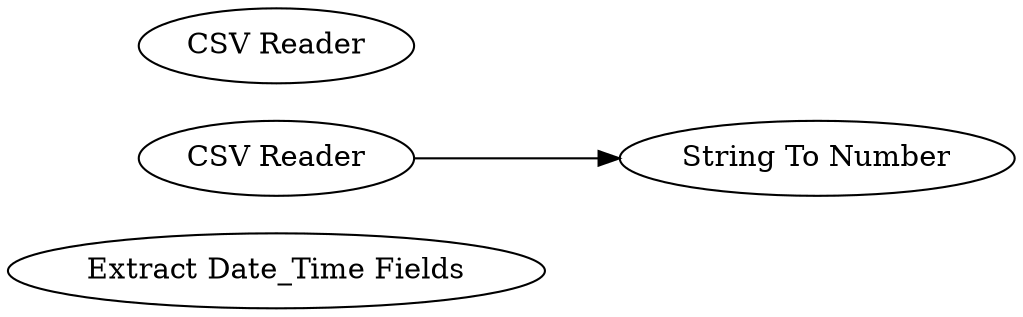 digraph {
	24 [label="Extract Date_Time Fields"]
	28 [label="CSV Reader"]
	29 [label="String To Number"]
	30 [label="CSV Reader"]
	28 -> 29
	rankdir=LR
}
